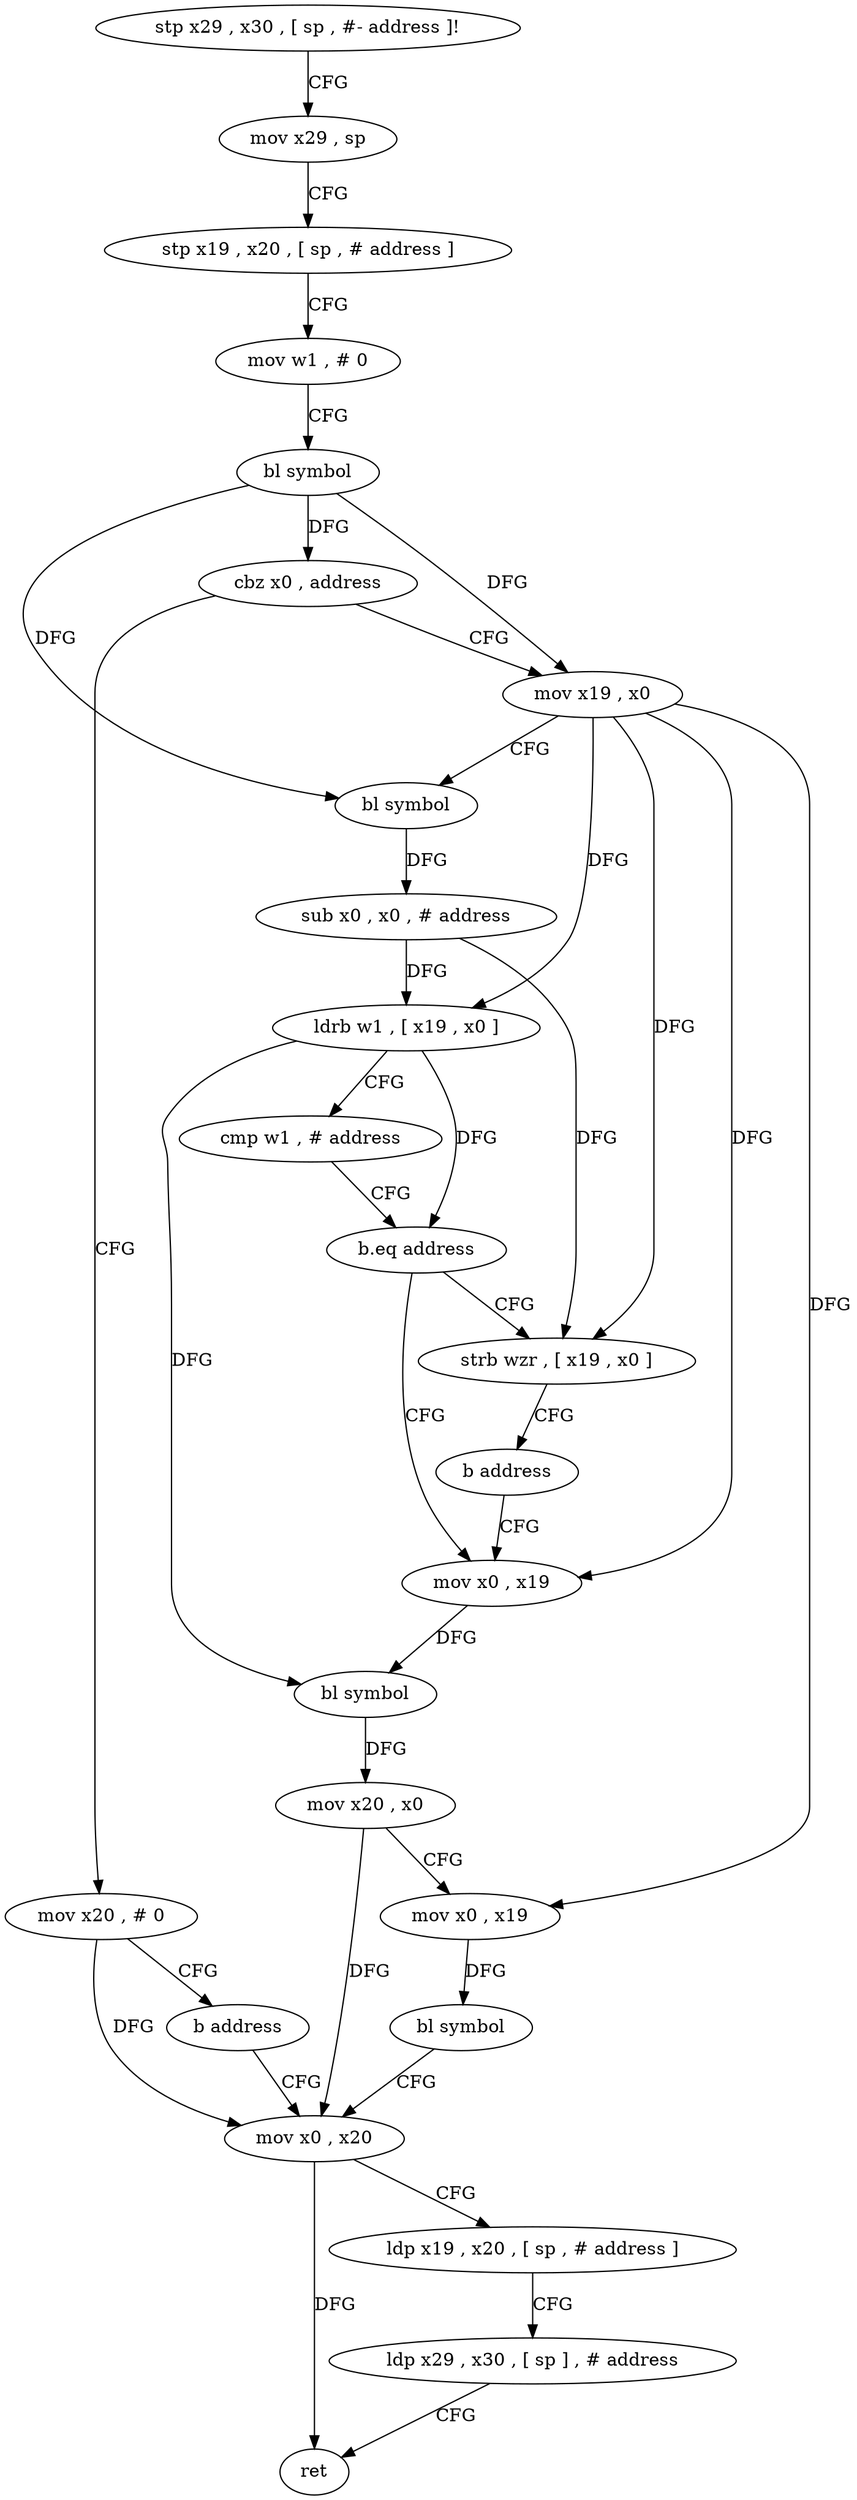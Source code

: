 digraph "func" {
"84476" [label = "stp x29 , x30 , [ sp , #- address ]!" ]
"84480" [label = "mov x29 , sp" ]
"84484" [label = "stp x19 , x20 , [ sp , # address ]" ]
"84488" [label = "mov w1 , # 0" ]
"84492" [label = "bl symbol" ]
"84496" [label = "cbz x0 , address" ]
"84568" [label = "mov x20 , # 0" ]
"84500" [label = "mov x19 , x0" ]
"84572" [label = "b address" ]
"84544" [label = "mov x0 , x20" ]
"84504" [label = "bl symbol" ]
"84508" [label = "sub x0 , x0 , # address" ]
"84512" [label = "ldrb w1 , [ x19 , x0 ]" ]
"84516" [label = "cmp w1 , # address" ]
"84520" [label = "b.eq address" ]
"84560" [label = "strb wzr , [ x19 , x0 ]" ]
"84524" [label = "mov x0 , x19" ]
"84548" [label = "ldp x19 , x20 , [ sp , # address ]" ]
"84552" [label = "ldp x29 , x30 , [ sp ] , # address" ]
"84556" [label = "ret" ]
"84564" [label = "b address" ]
"84528" [label = "bl symbol" ]
"84532" [label = "mov x20 , x0" ]
"84536" [label = "mov x0 , x19" ]
"84540" [label = "bl symbol" ]
"84476" -> "84480" [ label = "CFG" ]
"84480" -> "84484" [ label = "CFG" ]
"84484" -> "84488" [ label = "CFG" ]
"84488" -> "84492" [ label = "CFG" ]
"84492" -> "84496" [ label = "DFG" ]
"84492" -> "84500" [ label = "DFG" ]
"84492" -> "84504" [ label = "DFG" ]
"84496" -> "84568" [ label = "CFG" ]
"84496" -> "84500" [ label = "CFG" ]
"84568" -> "84572" [ label = "CFG" ]
"84568" -> "84544" [ label = "DFG" ]
"84500" -> "84504" [ label = "CFG" ]
"84500" -> "84512" [ label = "DFG" ]
"84500" -> "84560" [ label = "DFG" ]
"84500" -> "84524" [ label = "DFG" ]
"84500" -> "84536" [ label = "DFG" ]
"84572" -> "84544" [ label = "CFG" ]
"84544" -> "84548" [ label = "CFG" ]
"84544" -> "84556" [ label = "DFG" ]
"84504" -> "84508" [ label = "DFG" ]
"84508" -> "84512" [ label = "DFG" ]
"84508" -> "84560" [ label = "DFG" ]
"84512" -> "84516" [ label = "CFG" ]
"84512" -> "84520" [ label = "DFG" ]
"84512" -> "84528" [ label = "DFG" ]
"84516" -> "84520" [ label = "CFG" ]
"84520" -> "84560" [ label = "CFG" ]
"84520" -> "84524" [ label = "CFG" ]
"84560" -> "84564" [ label = "CFG" ]
"84524" -> "84528" [ label = "DFG" ]
"84548" -> "84552" [ label = "CFG" ]
"84552" -> "84556" [ label = "CFG" ]
"84564" -> "84524" [ label = "CFG" ]
"84528" -> "84532" [ label = "DFG" ]
"84532" -> "84536" [ label = "CFG" ]
"84532" -> "84544" [ label = "DFG" ]
"84536" -> "84540" [ label = "DFG" ]
"84540" -> "84544" [ label = "CFG" ]
}
